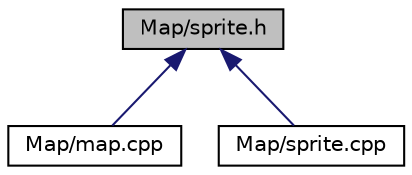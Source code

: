 digraph "Map/sprite.h"
{
  edge [fontname="Helvetica",fontsize="10",labelfontname="Helvetica",labelfontsize="10"];
  node [fontname="Helvetica",fontsize="10",shape=record];
  Node1 [label="Map/sprite.h",height=0.2,width=0.4,color="black", fillcolor="grey75", style="filled", fontcolor="black"];
  Node1 -> Node2 [dir="back",color="midnightblue",fontsize="10",style="solid"];
  Node2 [label="Map/map.cpp",height=0.2,width=0.4,color="black", fillcolor="white", style="filled",URL="$map_8cpp.html"];
  Node1 -> Node3 [dir="back",color="midnightblue",fontsize="10",style="solid"];
  Node3 [label="Map/sprite.cpp",height=0.2,width=0.4,color="black", fillcolor="white", style="filled",URL="$sprite_8cpp.html"];
}
